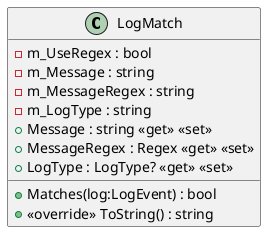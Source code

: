 @startuml
class LogMatch {
    - m_UseRegex : bool
    - m_Message : string
    - m_MessageRegex : string
    - m_LogType : string
    + Message : string <<get>> <<set>>
    + MessageRegex : Regex <<get>> <<set>>
    + LogType : LogType? <<get>> <<set>>
    + Matches(log:LogEvent) : bool
    + <<override>> ToString() : string
}
@enduml
